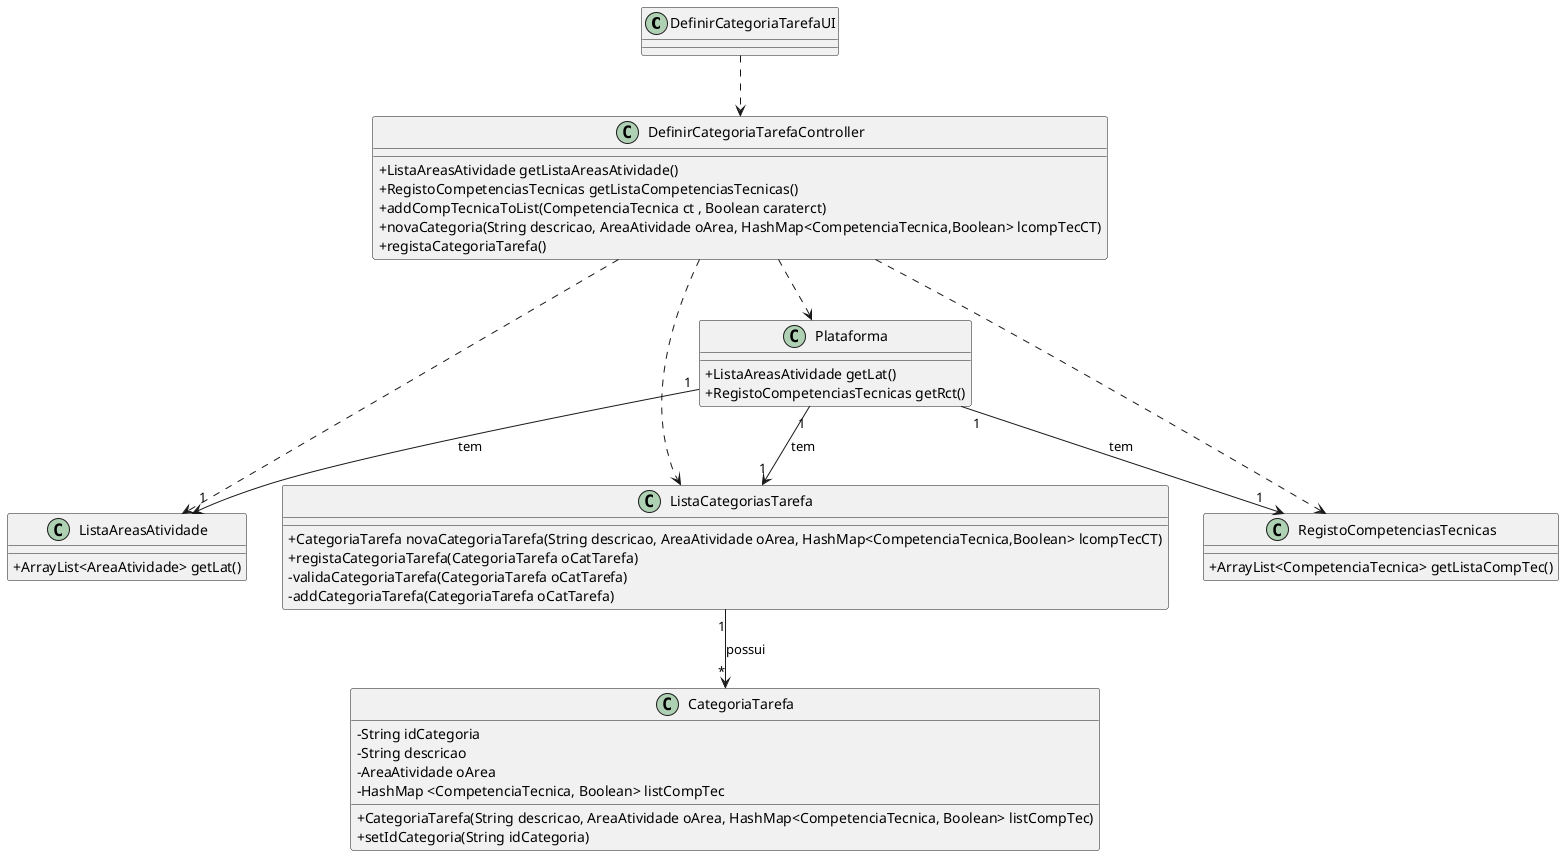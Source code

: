 @startuml
skinparam classAttributeIconSize 0

class DefinirCategoriaTarefaUI {
}

class DefinirCategoriaTarefaController {
  +ListaAreasAtividade getListaAreasAtividade()
  +RegistoCompetenciasTecnicas getListaCompetenciasTecnicas()
  +addCompTecnicaToList(CompetenciaTecnica ct , Boolean caraterct)
  +novaCategoria(String descricao, AreaAtividade oArea, HashMap<CompetenciaTecnica,Boolean> lcompTecCT)
  +registaCategoriaTarefa()
}

class Plataforma {
  +ListaAreasAtividade getLat()
  +RegistoCompetenciasTecnicas getRct()
}

class ListaAreasAtividade {
  +ArrayList<AreaAtividade> getLat()
}

class RegistoCompetenciasTecnicas {
  +ArrayList<CompetenciaTecnica> getListaCompTec()
}

class ListaCategoriasTarefa {
    +CategoriaTarefa novaCategoriaTarefa(String descricao, AreaAtividade oArea, HashMap<CompetenciaTecnica,Boolean> lcompTecCT)
    +registaCategoriaTarefa(CategoriaTarefa oCatTarefa)
    -validaCategoriaTarefa(CategoriaTarefa oCatTarefa)
    -addCategoriaTarefa(CategoriaTarefa oCatTarefa)
}

class CategoriaTarefa {
  -String idCategoria
  -String descricao
  -AreaAtividade oArea
  -HashMap <CompetenciaTecnica, Boolean> listCompTec
  +CategoriaTarefa(String descricao, AreaAtividade oArea, HashMap<CompetenciaTecnica, Boolean> listCompTec)
  +setIdCategoria(String idCategoria)
  }


DefinirCategoriaTarefaUI ..> DefinirCategoriaTarefaController
DefinirCategoriaTarefaController ..> Plataforma
DefinirCategoriaTarefaController ..> ListaAreasAtividade
DefinirCategoriaTarefaController ..> RegistoCompetenciasTecnicas
DefinirCategoriaTarefaController ..> ListaCategoriasTarefa
ListaCategoriasTarefa "1" --> "*" CategoriaTarefa : possui
Plataforma "1" --> "1" ListaAreasAtividade : tem
Plataforma "1" --> "1" ListaCategoriasTarefa : tem
Plataforma "1" --> "1" RegistoCompetenciasTecnicas : tem

@enduml